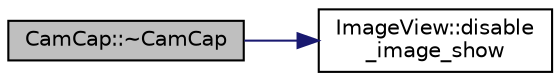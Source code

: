 digraph "CamCap::~CamCap"
{
 // INTERACTIVE_SVG=YES
  edge [fontname="Helvetica",fontsize="10",labelfontname="Helvetica",labelfontsize="10"];
  node [fontname="Helvetica",fontsize="10",shape=record];
  rankdir="LR";
  Node169 [label="CamCap::~CamCap",height=0.2,width=0.4,color="black", fillcolor="grey75", style="filled", fontcolor="black"];
  Node169 -> Node170 [color="midnightblue",fontsize="10",style="solid",fontname="Helvetica"];
  Node170 [label="ImageView::disable\l_image_show",height=0.2,width=0.4,color="black", fillcolor="white", style="filled",URL="$class_image_view.html#a52c3ac86c941bcdfdd4fd8c711e53184"];
}
